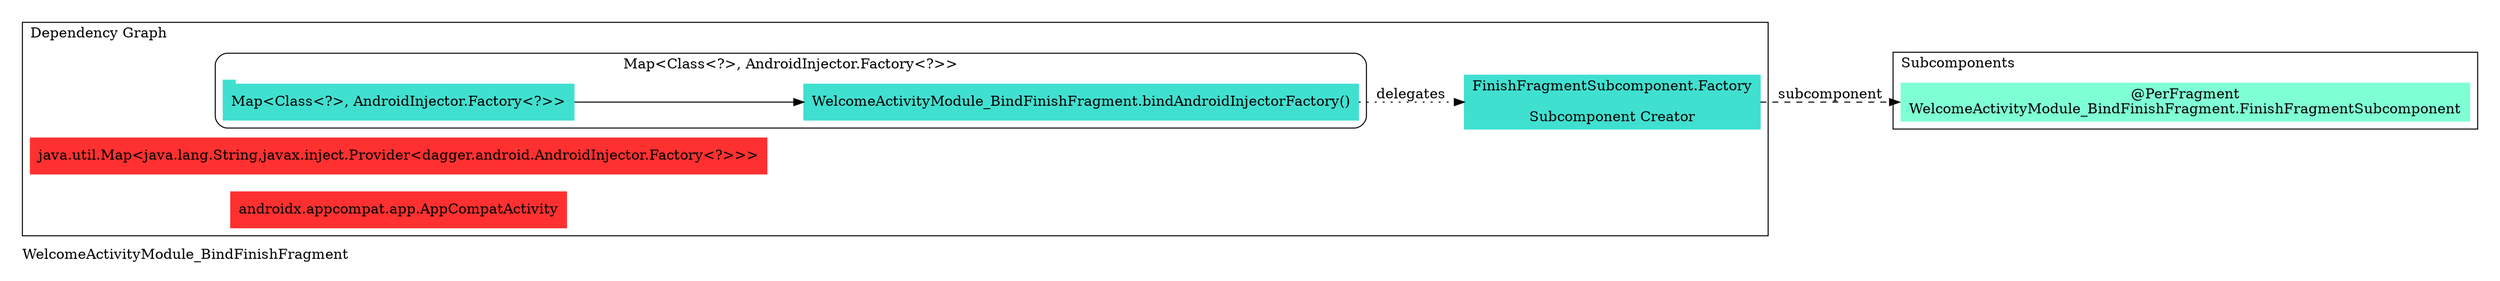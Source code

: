 digraph "org.owntracks.android.ui.welcome.WelcomeActivityModule_BindFinishFragment" {
  graph [rankdir="LR", labeljust="l", label="WelcomeActivityModule_BindFinishFragment", pad="0.2", compound="true"]
  node [shape="rectangle", style="filled", color="turquoise"]
  subgraph "cluster_Entry Points" {
    graph [labeljust="l", label="Entry Points"]
    node [shape="component", penwidth="2"]
  }
  subgraph "cluster_Dependency Graph" {
    graph [labeljust="l", label="Dependency Graph"]
    "93218920-029e-453b-b20f-fdf37425babf" [label="WelcomeActivityModule_BindFinishFragment.bindAndroidInjectorFactory()", color="turquoise"]
    "2d6782b1-91a7-4bc1-8615-138683af57e3" [label="FinishFragmentSubcomponent.Factory\n\nSubcomponent Creator", color="turquoise"]
    "b0086f7d-8b55-42e8-91ac-119287eccc32" [label="java.util.Map<java.lang.String,javax.inject.Provider<dagger.android.AndroidInjector.Factory<?>>>", color="firebrick1"]
    "3d4260e5-24be-42e7-b409-5c00ac112b97" [label="androidx.appcompat.app.AppCompatActivity", color="firebrick1"]
    subgraph "cluster_Map<Class<?>, AndroidInjector.Factory<?>>" {
      graph [label="Map<Class<?>, AndroidInjector.Factory<?>>", labeljust="c", style="rounded", color="black"]
      "421d3879-7694-4b58-8e1f-00b3b60c636c" [label="Map<Class<?>, AndroidInjector.Factory<?>>", color="turquoise", shape="tab"]
      "93218920-029e-453b-b20f-fdf37425babf" [label="WelcomeActivityModule_BindFinishFragment.bindAndroidInjectorFactory()", color="turquoise"]
    }
  }
  subgraph "cluster_Subcomponents" {
    graph [labeljust="l", shape="folder", label="Subcomponents"]
    "4d73ff3a-b538-4f10-b570-f893e95960aa" [label="@PerFragment\nWelcomeActivityModule_BindFinishFragment.FinishFragmentSubcomponent", href="full_org.owntracks.android.ui.welcome.WelcomeActivityModule_BindFinishFragment.FinishFragmentSubcomponent.svg", color="aquamarine"]
  }
  "421d3879-7694-4b58-8e1f-00b3b60c636c" -> "93218920-029e-453b-b20f-fdf37425babf"
  "93218920-029e-453b-b20f-fdf37425babf" -> "2d6782b1-91a7-4bc1-8615-138683af57e3" [style="dotted", label="delegates"]
  "2d6782b1-91a7-4bc1-8615-138683af57e3" -> "4d73ff3a-b538-4f10-b570-f893e95960aa" [style="dashed", label="subcomponent", headport="w"]
}
